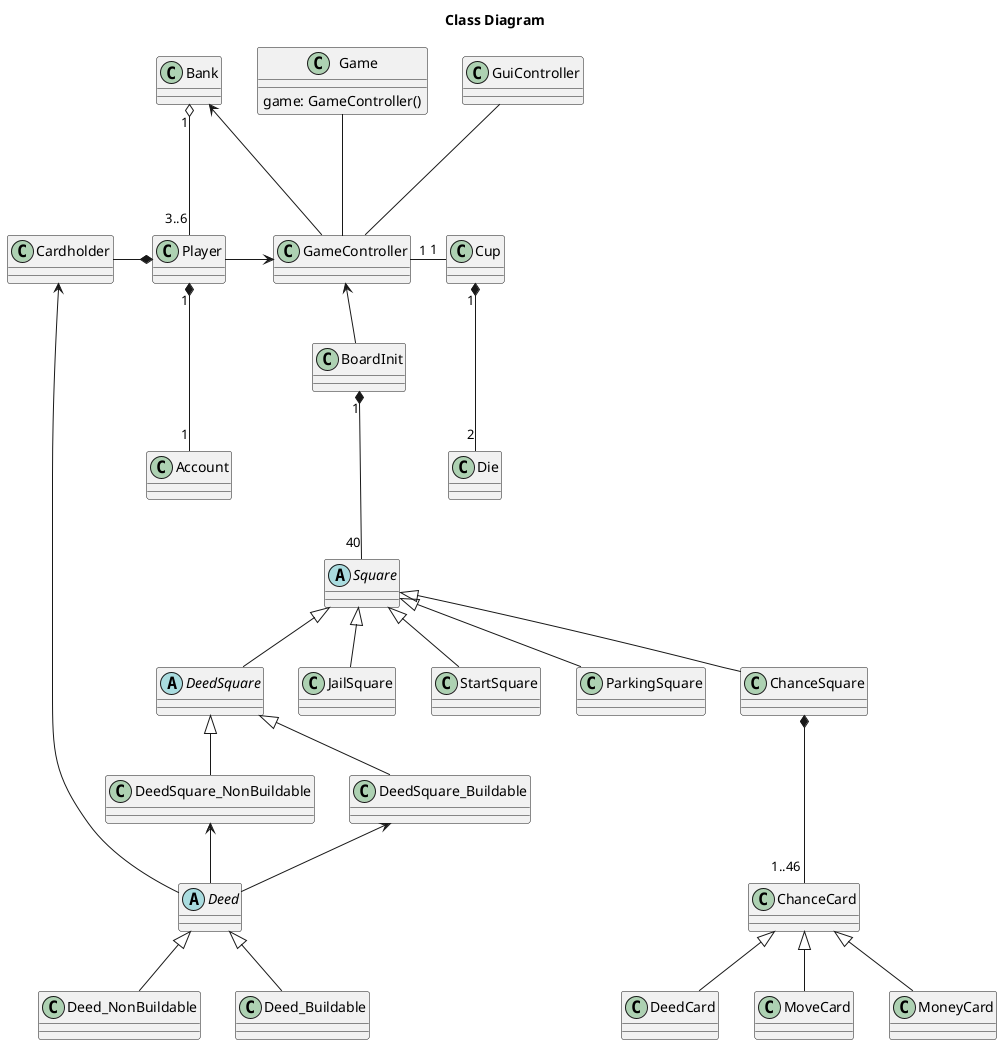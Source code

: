 @startuml
'https://plantuml.com/class-diagram

title Class Diagram

class Game{
game: GameController()
}


class Cup{

}

class Die {

}

class GameController {

}

class Player{

}

class Account{

}

class Square {


}

class BoardInit {


}

abstract class Square {

}

abstract class DeedSquare {

}

class DeedSquare_Buildable {

}

class DeedSquare_NonBuildable {}

abstract class Deed {

}

class Deed_Buildable{}

class Deed_NonBuildable{}

class Player {

}

class Account {

}

class ChanceSquare {}

class ChanceCard {}

class JailSquare {}

class StartSquare {}

class ParkingSquare {}

class GuiController{

}

class ChanceCard {


}

class MoveCard {

}

class Cardholder {}

class Bank {
}

Bank <-down- GameController

Bank "1" o--down- "3..6" Player

GameController -up-- Game

GuiController -down-- GameController

GameController <-down- BoardInit

BoardInit "1" *--down- "40" Square

Square <|-down- DeedSquare

DeedSquare <|-down- DeedSquare_Buildable

DeedSquare <|-down- DeedSquare_NonBuildable

DeedSquare_Buildable <-down- Deed

DeedSquare_NonBuildable <-down- Deed


Deed <|-down- Deed_Buildable

Deed <|-down- Deed_NonBuildable

Square  <|-down- ChanceSquare

ChanceSquare *-down-- "1..46"ChanceCard

Square  <|-down- JailSquare

Square  <|-down- StartSquare

Square  <|-down- ParkingSquare

ChanceCard <|-down- MoveCard

ChanceCard <|-down- MoneyCard

ChanceCard <|-down- DeedCard

Player *-left-Cardholder

Cardholder <-down- Deed



GameController <-left- Player

GameController "1" -right- "1" Cup




Cup "1" *-down-- "2" Die

Player "1" *--down- "1" Account


@enduml